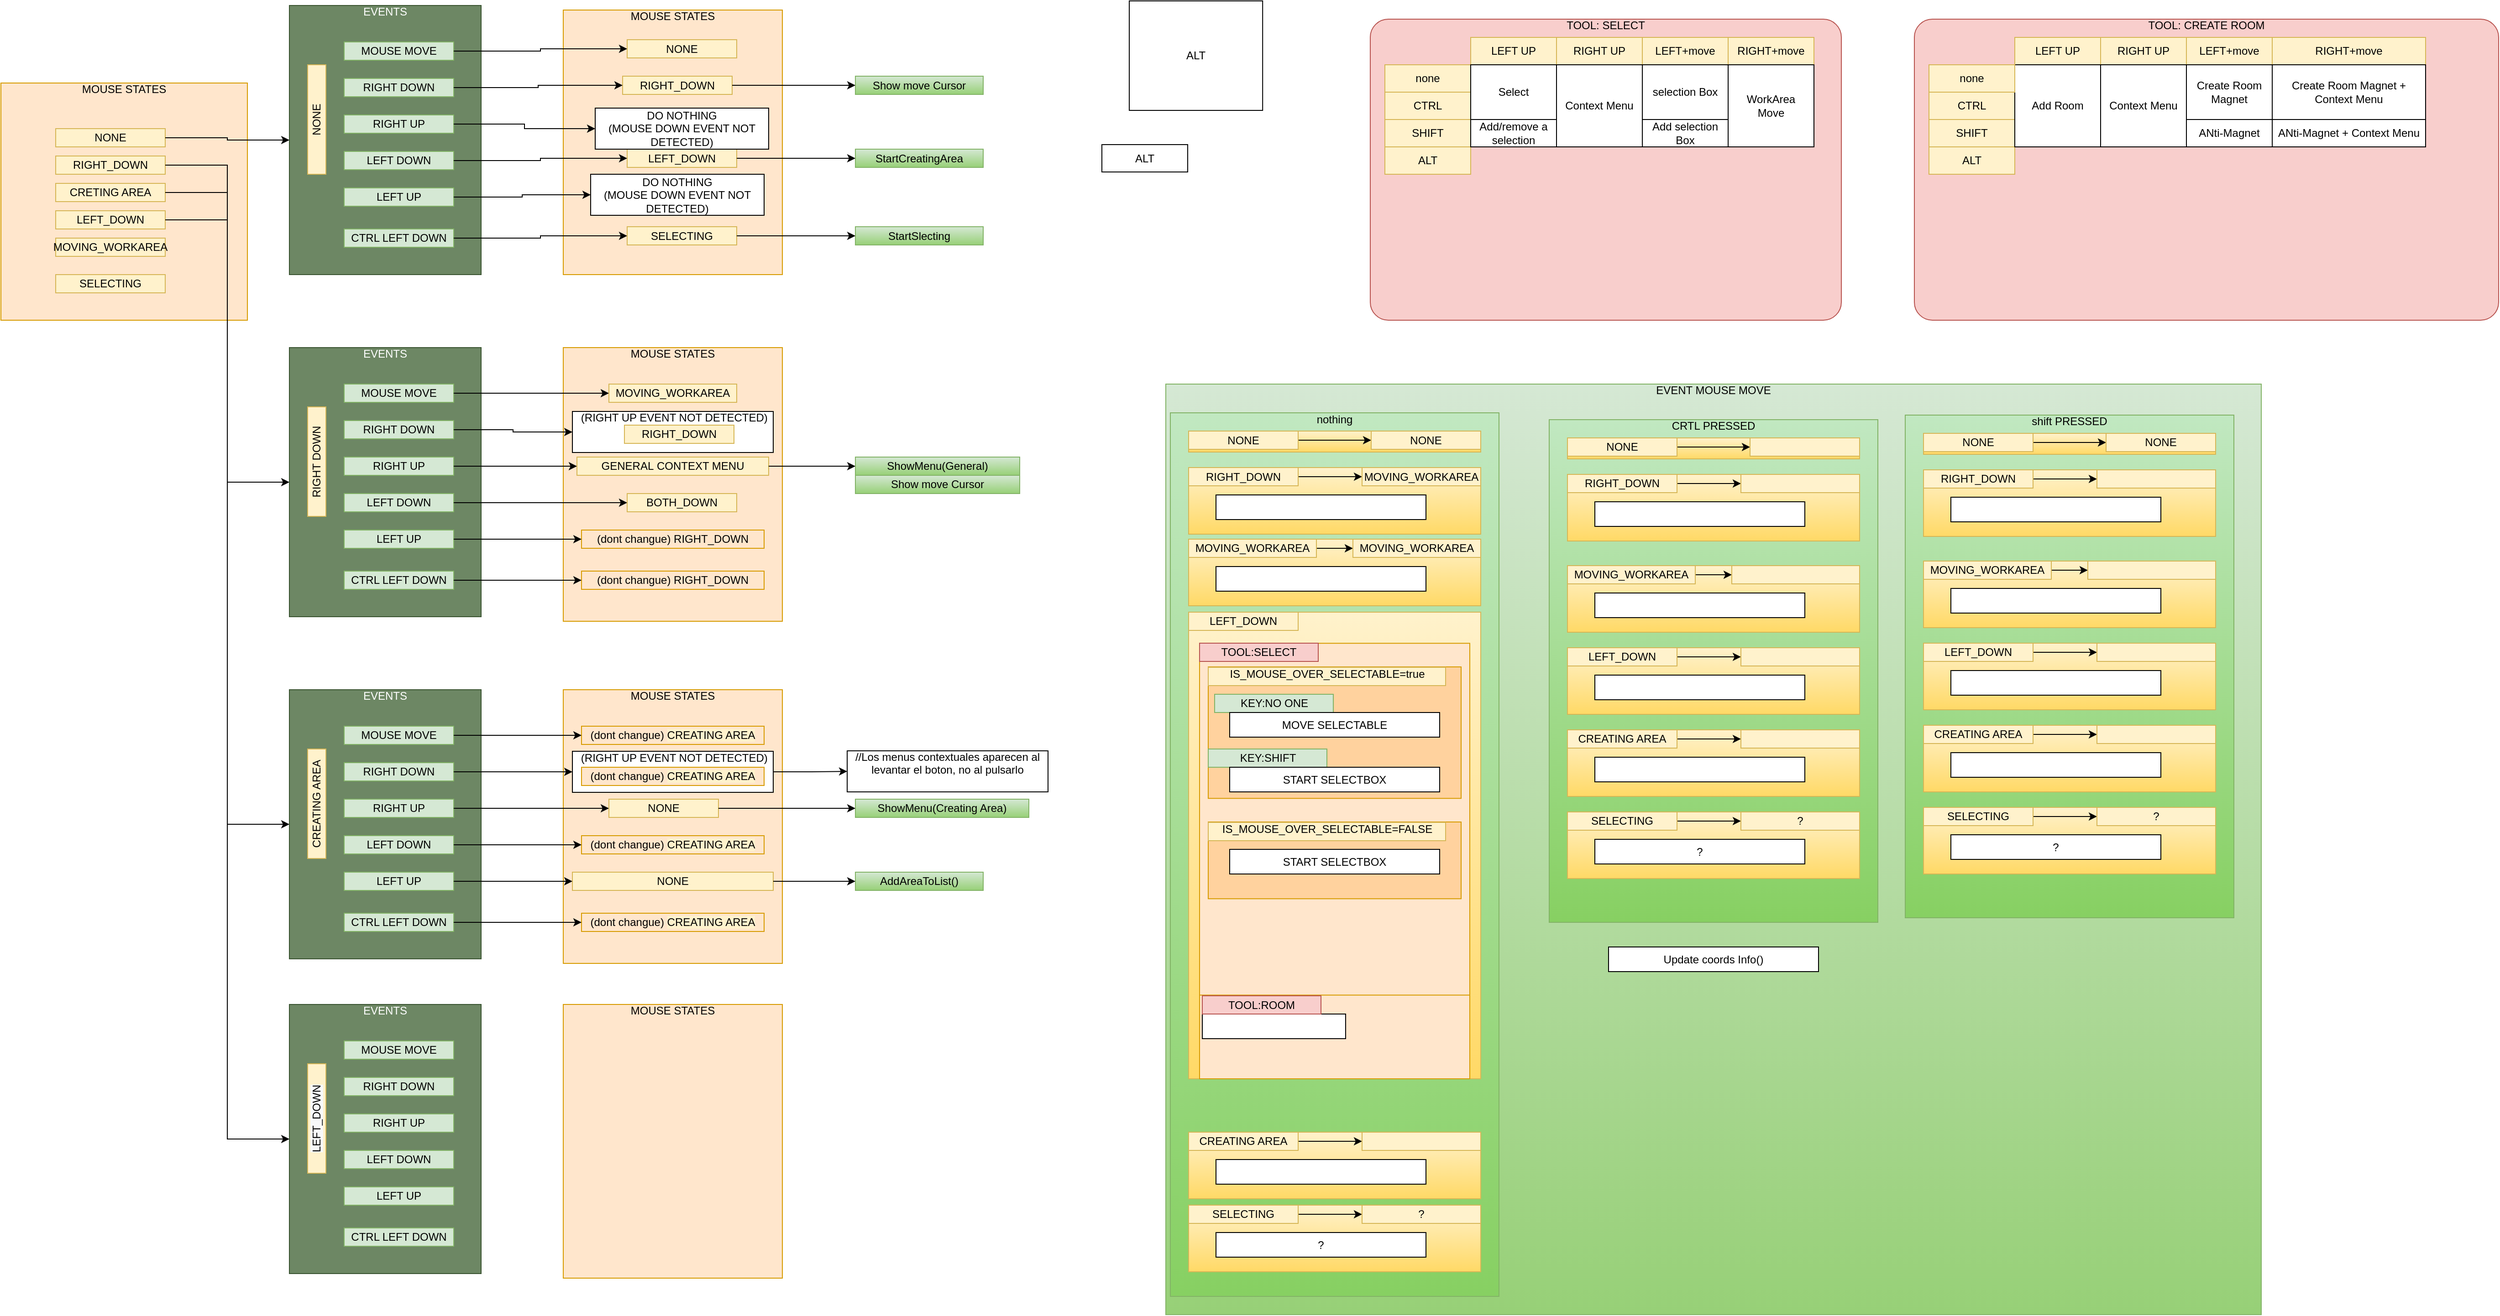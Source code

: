 <mxfile version="13.6.2" type="device"><diagram id="ccgtwj1dux9ubU9MAWPu" name="Página-1"><mxGraphModel dx="1303" dy="772" grid="1" gridSize="10" guides="1" tooltips="1" connect="1" arrows="1" fold="1" page="1" pageScale="1" pageWidth="827" pageHeight="1169" math="0" shadow="0"><root><mxCell id="0"/><mxCell id="1" parent="0"/><mxCell id="c-5bJByNle-ZocGq1CrQ-1" value="MOUSE STATES" style="rounded=0;whiteSpace=wrap;html=1;overflow=fill;container=1;collapsible=0;recursiveResize=0;fillColor=#ffe6cc;strokeColor=#d79b00;" parent="1" vertex="1"><mxGeometry x="144" y="140" width="270" height="260" as="geometry"/></mxCell><mxCell id="c-5bJByNle-ZocGq1CrQ-3" value="NONE" style="rounded=0;whiteSpace=wrap;html=1;fillColor=#fff2cc;strokeColor=#d6b656;" parent="c-5bJByNle-ZocGq1CrQ-1" vertex="1"><mxGeometry x="60" y="50" width="120" height="20" as="geometry"/></mxCell><mxCell id="c-5bJByNle-ZocGq1CrQ-4" value="CRETING AREA" style="rounded=0;whiteSpace=wrap;html=1;fillColor=#fff2cc;strokeColor=#d6b656;" parent="c-5bJByNle-ZocGq1CrQ-1" vertex="1"><mxGeometry x="60" y="110" width="120" height="20" as="geometry"/></mxCell><mxCell id="c-5bJByNle-ZocGq1CrQ-5" value="RIGHT_DOWN" style="rounded=0;whiteSpace=wrap;html=1;fillColor=#fff2cc;strokeColor=#d6b656;" parent="c-5bJByNle-ZocGq1CrQ-1" vertex="1"><mxGeometry x="60" y="80" width="120" height="20" as="geometry"/></mxCell><mxCell id="c-5bJByNle-ZocGq1CrQ-6" value="MOVING_WORKAREA" style="rounded=0;whiteSpace=wrap;html=1;fillColor=#fff2cc;strokeColor=#d6b656;" parent="c-5bJByNle-ZocGq1CrQ-1" vertex="1"><mxGeometry x="60" y="170" width="120" height="20" as="geometry"/></mxCell><mxCell id="c-5bJByNle-ZocGq1CrQ-7" value="SELECTING" style="rounded=0;whiteSpace=wrap;html=1;fillColor=#fff2cc;strokeColor=#d6b656;" parent="c-5bJByNle-ZocGq1CrQ-1" vertex="1"><mxGeometry x="60" y="210" width="120" height="20" as="geometry"/></mxCell><mxCell id="c-5bJByNle-ZocGq1CrQ-28" value="LEFT_DOWN" style="rounded=0;whiteSpace=wrap;html=1;fillColor=#fff2cc;strokeColor=#d6b656;" parent="c-5bJByNle-ZocGq1CrQ-1" vertex="1"><mxGeometry x="60" y="140" width="120" height="20" as="geometry"/></mxCell><mxCell id="c-5bJByNle-ZocGq1CrQ-9" value="EVENTS" style="rounded=0;whiteSpace=wrap;html=1;overflow=fill;container=1;collapsible=0;recursiveResize=0;fillColor=#6d8764;strokeColor=#3A5431;fontColor=#ffffff;" parent="1" vertex="1"><mxGeometry x="460" y="55" width="210" height="295" as="geometry"/></mxCell><mxCell id="c-5bJByNle-ZocGq1CrQ-10" value="MOUSE MOVE" style="rounded=0;whiteSpace=wrap;html=1;fillColor=#d5e8d4;strokeColor=#82b366;" parent="c-5bJByNle-ZocGq1CrQ-9" vertex="1"><mxGeometry x="60" y="40" width="120" height="20" as="geometry"/></mxCell><mxCell id="c-5bJByNle-ZocGq1CrQ-11" value="RIGHT DOWN" style="rounded=0;whiteSpace=wrap;html=1;fillColor=#d5e8d4;strokeColor=#82b366;" parent="c-5bJByNle-ZocGq1CrQ-9" vertex="1"><mxGeometry x="60" y="80" width="120" height="20" as="geometry"/></mxCell><mxCell id="c-5bJByNle-ZocGq1CrQ-12" value="RIGHT UP" style="rounded=0;whiteSpace=wrap;html=1;fillColor=#d5e8d4;strokeColor=#82b366;" parent="c-5bJByNle-ZocGq1CrQ-9" vertex="1"><mxGeometry x="60" y="120" width="120" height="20" as="geometry"/></mxCell><mxCell id="c-5bJByNle-ZocGq1CrQ-13" value="LEFT DOWN" style="rounded=0;whiteSpace=wrap;html=1;fillColor=#d5e8d4;strokeColor=#82b366;" parent="c-5bJByNle-ZocGq1CrQ-9" vertex="1"><mxGeometry x="60" y="160" width="120" height="20" as="geometry"/></mxCell><mxCell id="c-5bJByNle-ZocGq1CrQ-14" value="LEFT UP" style="rounded=0;whiteSpace=wrap;html=1;fillColor=#d5e8d4;strokeColor=#82b366;" parent="c-5bJByNle-ZocGq1CrQ-9" vertex="1"><mxGeometry x="60" y="200" width="120" height="20" as="geometry"/></mxCell><mxCell id="c-5bJByNle-ZocGq1CrQ-16" value="NONE" style="rounded=0;whiteSpace=wrap;html=1;fillColor=#fff2cc;strokeColor=#d6b656;rotation=-90;" parent="c-5bJByNle-ZocGq1CrQ-9" vertex="1"><mxGeometry x="-30" y="115" width="120" height="20" as="geometry"/></mxCell><mxCell id="c-5bJByNle-ZocGq1CrQ-34" value="CTRL LEFT DOWN" style="rounded=0;whiteSpace=wrap;html=1;fillColor=#d5e8d4;strokeColor=#82b366;" parent="c-5bJByNle-ZocGq1CrQ-9" vertex="1"><mxGeometry x="60" y="245" width="120" height="20" as="geometry"/></mxCell><mxCell id="c-5bJByNle-ZocGq1CrQ-15" value="" style="edgeStyle=orthogonalEdgeStyle;rounded=0;orthogonalLoop=1;jettySize=auto;html=1;" parent="1" source="c-5bJByNle-ZocGq1CrQ-3" target="c-5bJByNle-ZocGq1CrQ-9" edge="1"><mxGeometry relative="1" as="geometry"/></mxCell><mxCell id="c-5bJByNle-ZocGq1CrQ-17" value="MOUSE STATES" style="rounded=0;whiteSpace=wrap;html=1;overflow=fill;container=1;collapsible=0;recursiveResize=0;fillColor=#ffe6cc;strokeColor=#d79b00;" parent="1" vertex="1"><mxGeometry x="760" y="60" width="240" height="290" as="geometry"/></mxCell><mxCell id="c-5bJByNle-ZocGq1CrQ-18" value="NONE" style="rounded=0;whiteSpace=wrap;html=1;fillColor=#fff2cc;strokeColor=#d6b656;" parent="c-5bJByNle-ZocGq1CrQ-17" vertex="1"><mxGeometry x="70" y="32.5" width="120" height="20" as="geometry"/></mxCell><mxCell id="c-5bJByNle-ZocGq1CrQ-20" value="RIGHT_DOWN" style="rounded=0;whiteSpace=wrap;html=1;fillColor=#fff2cc;strokeColor=#d6b656;" parent="c-5bJByNle-ZocGq1CrQ-17" vertex="1"><mxGeometry x="65" y="72.5" width="120" height="20" as="geometry"/></mxCell><mxCell id="c-5bJByNle-ZocGq1CrQ-22" value="SELECTING" style="rounded=0;whiteSpace=wrap;html=1;fillColor=#fff2cc;strokeColor=#d6b656;" parent="c-5bJByNle-ZocGq1CrQ-17" vertex="1"><mxGeometry x="70" y="237.5" width="120" height="20" as="geometry"/></mxCell><mxCell id="c-5bJByNle-ZocGq1CrQ-30" value="LEFT_DOWN" style="rounded=0;whiteSpace=wrap;html=1;fillColor=#fff2cc;strokeColor=#d6b656;" parent="c-5bJByNle-ZocGq1CrQ-17" vertex="1"><mxGeometry x="70" y="152.5" width="120" height="20" as="geometry"/></mxCell><mxCell id="c-5bJByNle-ZocGq1CrQ-26" value="DO NOTHING &lt;br&gt;(MOUSE DOWN EVENT NOT DETECTED)" style="rounded=0;whiteSpace=wrap;html=1;" parent="c-5bJByNle-ZocGq1CrQ-17" vertex="1"><mxGeometry x="35" y="107.5" width="190" height="45" as="geometry"/></mxCell><mxCell id="c-5bJByNle-ZocGq1CrQ-36" value="DO NOTHING &lt;br&gt;(MOUSE DOWN EVENT NOT DETECTED)" style="rounded=0;whiteSpace=wrap;html=1;" parent="c-5bJByNle-ZocGq1CrQ-17" vertex="1"><mxGeometry x="30" y="180" width="190" height="45" as="geometry"/></mxCell><mxCell id="c-5bJByNle-ZocGq1CrQ-27" style="edgeStyle=orthogonalEdgeStyle;rounded=0;orthogonalLoop=1;jettySize=auto;html=1;" parent="1" source="c-5bJByNle-ZocGq1CrQ-12" target="c-5bJByNle-ZocGq1CrQ-26" edge="1"><mxGeometry relative="1" as="geometry"/></mxCell><mxCell id="c-5bJByNle-ZocGq1CrQ-32" style="edgeStyle=orthogonalEdgeStyle;rounded=0;orthogonalLoop=1;jettySize=auto;html=1;" parent="1" source="c-5bJByNle-ZocGq1CrQ-13" target="c-5bJByNle-ZocGq1CrQ-30" edge="1"><mxGeometry relative="1" as="geometry"/></mxCell><mxCell id="c-5bJByNle-ZocGq1CrQ-33" style="edgeStyle=orthogonalEdgeStyle;rounded=0;orthogonalLoop=1;jettySize=auto;html=1;" parent="1" source="c-5bJByNle-ZocGq1CrQ-14" target="c-5bJByNle-ZocGq1CrQ-36" edge="1"><mxGeometry relative="1" as="geometry"/></mxCell><mxCell id="c-5bJByNle-ZocGq1CrQ-35" style="edgeStyle=orthogonalEdgeStyle;rounded=0;orthogonalLoop=1;jettySize=auto;html=1;" parent="1" source="c-5bJByNle-ZocGq1CrQ-34" target="c-5bJByNle-ZocGq1CrQ-22" edge="1"><mxGeometry relative="1" as="geometry"/></mxCell><mxCell id="c-5bJByNle-ZocGq1CrQ-37" style="edgeStyle=orthogonalEdgeStyle;rounded=0;orthogonalLoop=1;jettySize=auto;html=1;" parent="1" source="c-5bJByNle-ZocGq1CrQ-10" target="c-5bJByNle-ZocGq1CrQ-18" edge="1"><mxGeometry relative="1" as="geometry"/></mxCell><mxCell id="c-5bJByNle-ZocGq1CrQ-38" style="edgeStyle=orthogonalEdgeStyle;rounded=0;orthogonalLoop=1;jettySize=auto;html=1;" parent="1" source="c-5bJByNle-ZocGq1CrQ-11" target="c-5bJByNle-ZocGq1CrQ-20" edge="1"><mxGeometry relative="1" as="geometry"/></mxCell><mxCell id="sWeoooC8zhV82xreuPh9-1" value="EVENTS" style="rounded=0;whiteSpace=wrap;html=1;overflow=fill;container=1;collapsible=0;recursiveResize=0;fillColor=#6d8764;strokeColor=#3A5431;fontColor=#ffffff;" parent="1" vertex="1"><mxGeometry x="460" y="430" width="210" height="295" as="geometry"/></mxCell><mxCell id="sWeoooC8zhV82xreuPh9-2" value="MOUSE MOVE" style="rounded=0;whiteSpace=wrap;html=1;fillColor=#d5e8d4;strokeColor=#82b366;" parent="sWeoooC8zhV82xreuPh9-1" vertex="1"><mxGeometry x="60" y="40" width="120" height="20" as="geometry"/></mxCell><mxCell id="sWeoooC8zhV82xreuPh9-3" value="RIGHT DOWN" style="rounded=0;whiteSpace=wrap;html=1;fillColor=#d5e8d4;strokeColor=#82b366;" parent="sWeoooC8zhV82xreuPh9-1" vertex="1"><mxGeometry x="60" y="80" width="120" height="20" as="geometry"/></mxCell><mxCell id="sWeoooC8zhV82xreuPh9-4" value="RIGHT UP" style="rounded=0;whiteSpace=wrap;html=1;fillColor=#d5e8d4;strokeColor=#82b366;" parent="sWeoooC8zhV82xreuPh9-1" vertex="1"><mxGeometry x="60" y="120" width="120" height="20" as="geometry"/></mxCell><mxCell id="sWeoooC8zhV82xreuPh9-5" value="LEFT DOWN" style="rounded=0;whiteSpace=wrap;html=1;fillColor=#d5e8d4;strokeColor=#82b366;" parent="sWeoooC8zhV82xreuPh9-1" vertex="1"><mxGeometry x="60" y="160" width="120" height="20" as="geometry"/></mxCell><mxCell id="sWeoooC8zhV82xreuPh9-6" value="LEFT UP" style="rounded=0;whiteSpace=wrap;html=1;fillColor=#d5e8d4;strokeColor=#82b366;" parent="sWeoooC8zhV82xreuPh9-1" vertex="1"><mxGeometry x="60" y="200" width="120" height="20" as="geometry"/></mxCell><mxCell id="sWeoooC8zhV82xreuPh9-7" value="RIGHT DOWN" style="rounded=0;whiteSpace=wrap;html=1;fillColor=#fff2cc;strokeColor=#d6b656;rotation=-90;" parent="sWeoooC8zhV82xreuPh9-1" vertex="1"><mxGeometry x="-30" y="115" width="120" height="20" as="geometry"/></mxCell><mxCell id="sWeoooC8zhV82xreuPh9-8" value="CTRL LEFT DOWN" style="rounded=0;whiteSpace=wrap;html=1;fillColor=#d5e8d4;strokeColor=#82b366;" parent="sWeoooC8zhV82xreuPh9-1" vertex="1"><mxGeometry x="60" y="245" width="120" height="20" as="geometry"/></mxCell><mxCell id="sWeoooC8zhV82xreuPh9-9" style="edgeStyle=orthogonalEdgeStyle;rounded=0;orthogonalLoop=1;jettySize=auto;html=1;entryX=0;entryY=0.5;entryDx=0;entryDy=0;" parent="1" source="c-5bJByNle-ZocGq1CrQ-5" target="sWeoooC8zhV82xreuPh9-1" edge="1"><mxGeometry relative="1" as="geometry"/></mxCell><mxCell id="sWeoooC8zhV82xreuPh9-10" value="MOUSE STATES" style="rounded=0;whiteSpace=wrap;html=1;overflow=fill;container=1;collapsible=0;recursiveResize=0;fillColor=#ffe6cc;strokeColor=#d79b00;" parent="1" vertex="1"><mxGeometry x="760" y="430" width="240" height="300" as="geometry"/></mxCell><mxCell id="sWeoooC8zhV82xreuPh9-11" value="MOVING_WORKAREA" style="rounded=0;whiteSpace=wrap;html=1;fillColor=#fff2cc;strokeColor=#d6b656;" parent="sWeoooC8zhV82xreuPh9-10" vertex="1"><mxGeometry x="50" y="40" width="140" height="20" as="geometry"/></mxCell><mxCell id="sWeoooC8zhV82xreuPh9-14" value="BOTH_DOWN" style="rounded=0;whiteSpace=wrap;html=1;fillColor=#fff2cc;strokeColor=#d6b656;" parent="sWeoooC8zhV82xreuPh9-10" vertex="1"><mxGeometry x="70" y="160" width="120" height="20" as="geometry"/></mxCell><mxCell id="sWeoooC8zhV82xreuPh9-15" value="&amp;nbsp;(RIGHT UP EVENT NOT DETECTED)" style="rounded=0;whiteSpace=wrap;html=1;overflow=fill;container=1;collapsible=0;recursiveResize=0;" parent="sWeoooC8zhV82xreuPh9-10" vertex="1"><mxGeometry x="10" y="70" width="220" height="45" as="geometry"/></mxCell><mxCell id="sWeoooC8zhV82xreuPh9-18" value="RIGHT_DOWN" style="rounded=0;whiteSpace=wrap;html=1;fillColor=#fff2cc;strokeColor=#d6b656;" parent="sWeoooC8zhV82xreuPh9-15" vertex="1"><mxGeometry x="57" y="15" width="120" height="20" as="geometry"/></mxCell><mxCell id="sWeoooC8zhV82xreuPh9-22" value="GENERAL&amp;nbsp;CONTEXT MENU" style="rounded=0;whiteSpace=wrap;html=1;fillColor=#fff2cc;strokeColor=#d6b656;" parent="sWeoooC8zhV82xreuPh9-10" vertex="1"><mxGeometry x="15" y="120" width="210" height="20" as="geometry"/></mxCell><mxCell id="sWeoooC8zhV82xreuPh9-25" value="(dont changue) RIGHT_DOWN" style="rounded=0;whiteSpace=wrap;html=1;fillColor=#ffe6cc;strokeColor=#d79b00;" parent="sWeoooC8zhV82xreuPh9-10" vertex="1"><mxGeometry x="20" y="200" width="200" height="20" as="geometry"/></mxCell><mxCell id="sWeoooC8zhV82xreuPh9-27" value="(dont changue) RIGHT_DOWN" style="rounded=0;whiteSpace=wrap;html=1;fillColor=#ffe6cc;strokeColor=#d79b00;" parent="sWeoooC8zhV82xreuPh9-10" vertex="1"><mxGeometry x="20" y="245" width="200" height="20" as="geometry"/></mxCell><mxCell id="sWeoooC8zhV82xreuPh9-17" style="edgeStyle=orthogonalEdgeStyle;rounded=0;orthogonalLoop=1;jettySize=auto;html=1;" parent="1" source="sWeoooC8zhV82xreuPh9-2" target="sWeoooC8zhV82xreuPh9-11" edge="1"><mxGeometry relative="1" as="geometry"/></mxCell><mxCell id="sWeoooC8zhV82xreuPh9-19" style="edgeStyle=orthogonalEdgeStyle;rounded=0;orthogonalLoop=1;jettySize=auto;html=1;" parent="1" source="sWeoooC8zhV82xreuPh9-3" target="sWeoooC8zhV82xreuPh9-15" edge="1"><mxGeometry relative="1" as="geometry"/></mxCell><mxCell id="sWeoooC8zhV82xreuPh9-23" style="edgeStyle=orthogonalEdgeStyle;rounded=0;orthogonalLoop=1;jettySize=auto;html=1;" parent="1" source="sWeoooC8zhV82xreuPh9-4" target="sWeoooC8zhV82xreuPh9-22" edge="1"><mxGeometry relative="1" as="geometry"/></mxCell><mxCell id="sWeoooC8zhV82xreuPh9-24" style="edgeStyle=orthogonalEdgeStyle;rounded=0;orthogonalLoop=1;jettySize=auto;html=1;" parent="1" source="sWeoooC8zhV82xreuPh9-5" target="sWeoooC8zhV82xreuPh9-14" edge="1"><mxGeometry relative="1" as="geometry"/></mxCell><mxCell id="sWeoooC8zhV82xreuPh9-26" style="edgeStyle=orthogonalEdgeStyle;rounded=0;orthogonalLoop=1;jettySize=auto;html=1;" parent="1" source="sWeoooC8zhV82xreuPh9-6" target="sWeoooC8zhV82xreuPh9-25" edge="1"><mxGeometry relative="1" as="geometry"/></mxCell><mxCell id="sWeoooC8zhV82xreuPh9-28" style="edgeStyle=orthogonalEdgeStyle;rounded=0;orthogonalLoop=1;jettySize=auto;html=1;" parent="1" source="sWeoooC8zhV82xreuPh9-8" target="sWeoooC8zhV82xreuPh9-27" edge="1"><mxGeometry relative="1" as="geometry"/></mxCell><mxCell id="sWeoooC8zhV82xreuPh9-29" value="EVENTS" style="rounded=0;whiteSpace=wrap;html=1;overflow=fill;container=1;collapsible=0;recursiveResize=0;fillColor=#6d8764;strokeColor=#3A5431;fontColor=#ffffff;" parent="1" vertex="1"><mxGeometry x="460" y="805" width="210" height="295" as="geometry"/></mxCell><mxCell id="sWeoooC8zhV82xreuPh9-30" value="MOUSE MOVE" style="rounded=0;whiteSpace=wrap;html=1;fillColor=#d5e8d4;strokeColor=#82b366;" parent="sWeoooC8zhV82xreuPh9-29" vertex="1"><mxGeometry x="60" y="40" width="120" height="20" as="geometry"/></mxCell><mxCell id="sWeoooC8zhV82xreuPh9-31" value="RIGHT DOWN" style="rounded=0;whiteSpace=wrap;html=1;fillColor=#d5e8d4;strokeColor=#82b366;" parent="sWeoooC8zhV82xreuPh9-29" vertex="1"><mxGeometry x="60" y="80" width="120" height="20" as="geometry"/></mxCell><mxCell id="sWeoooC8zhV82xreuPh9-32" value="RIGHT UP" style="rounded=0;whiteSpace=wrap;html=1;fillColor=#d5e8d4;strokeColor=#82b366;" parent="sWeoooC8zhV82xreuPh9-29" vertex="1"><mxGeometry x="60" y="120" width="120" height="20" as="geometry"/></mxCell><mxCell id="sWeoooC8zhV82xreuPh9-33" value="LEFT DOWN" style="rounded=0;whiteSpace=wrap;html=1;fillColor=#d5e8d4;strokeColor=#82b366;" parent="sWeoooC8zhV82xreuPh9-29" vertex="1"><mxGeometry x="60" y="160" width="120" height="20" as="geometry"/></mxCell><mxCell id="sWeoooC8zhV82xreuPh9-34" value="LEFT UP" style="rounded=0;whiteSpace=wrap;html=1;fillColor=#d5e8d4;strokeColor=#82b366;" parent="sWeoooC8zhV82xreuPh9-29" vertex="1"><mxGeometry x="60" y="200" width="120" height="20" as="geometry"/></mxCell><mxCell id="sWeoooC8zhV82xreuPh9-35" value="CREATING AREA" style="rounded=0;whiteSpace=wrap;html=1;fillColor=#fff2cc;strokeColor=#d6b656;rotation=-90;" parent="sWeoooC8zhV82xreuPh9-29" vertex="1"><mxGeometry x="-30" y="115" width="120" height="20" as="geometry"/></mxCell><mxCell id="sWeoooC8zhV82xreuPh9-36" value="CTRL LEFT DOWN" style="rounded=0;whiteSpace=wrap;html=1;fillColor=#d5e8d4;strokeColor=#82b366;" parent="sWeoooC8zhV82xreuPh9-29" vertex="1"><mxGeometry x="60" y="245" width="120" height="20" as="geometry"/></mxCell><mxCell id="sWeoooC8zhV82xreuPh9-37" value="MOUSE STATES" style="rounded=0;whiteSpace=wrap;html=1;overflow=fill;container=1;collapsible=0;recursiveResize=0;fillColor=#ffe6cc;strokeColor=#d79b00;" parent="1" vertex="1"><mxGeometry x="760" y="805" width="240" height="300" as="geometry"/></mxCell><mxCell id="sWeoooC8zhV82xreuPh9-43" value="(dont changue)&amp;nbsp;&lt;span style=&quot;background-color: rgb(255 , 242 , 204)&quot;&gt;CREATING AREA&lt;/span&gt;" style="rounded=0;whiteSpace=wrap;html=1;fillColor=#ffe6cc;strokeColor=#d79b00;" parent="sWeoooC8zhV82xreuPh9-37" vertex="1"><mxGeometry x="20" y="40" width="200" height="20" as="geometry"/></mxCell><mxCell id="sWeoooC8zhV82xreuPh9-47" value="&amp;nbsp;(RIGHT UP EVENT NOT DETECTED)" style="rounded=0;whiteSpace=wrap;html=1;overflow=fill;container=1;collapsible=0;recursiveResize=0;" parent="sWeoooC8zhV82xreuPh9-37" vertex="1"><mxGeometry x="10" y="67.5" width="220" height="45" as="geometry"/></mxCell><mxCell id="sWeoooC8zhV82xreuPh9-50" value="(dont changue)&amp;nbsp;&lt;span style=&quot;background-color: rgb(255 , 242 , 204)&quot;&gt;CREATING AREA&lt;/span&gt;" style="rounded=0;whiteSpace=wrap;html=1;fillColor=#ffe6cc;strokeColor=#d79b00;" parent="sWeoooC8zhV82xreuPh9-47" vertex="1"><mxGeometry x="10" y="17.5" width="200" height="20" as="geometry"/></mxCell><mxCell id="sWeoooC8zhV82xreuPh9-57" value="NONE" style="rounded=0;whiteSpace=wrap;html=1;fillColor=#fff2cc;strokeColor=#d6b656;" parent="sWeoooC8zhV82xreuPh9-37" vertex="1"><mxGeometry x="50" y="120" width="120" height="20" as="geometry"/></mxCell><mxCell id="sWeoooC8zhV82xreuPh9-69" value="(dont changue)&amp;nbsp;&lt;span style=&quot;background-color: rgb(255 , 242 , 204)&quot;&gt;CREATING AREA&lt;/span&gt;" style="rounded=0;whiteSpace=wrap;html=1;fillColor=#ffe6cc;strokeColor=#d79b00;" parent="sWeoooC8zhV82xreuPh9-37" vertex="1"><mxGeometry x="20" y="160" width="200" height="20" as="geometry"/></mxCell><mxCell id="sWeoooC8zhV82xreuPh9-70" value="NONE" style="rounded=0;whiteSpace=wrap;html=1;fillColor=#fff2cc;strokeColor=#d6b656;" parent="sWeoooC8zhV82xreuPh9-37" vertex="1"><mxGeometry x="10" y="200" width="220" height="20" as="geometry"/></mxCell><mxCell id="sWeoooC8zhV82xreuPh9-74" value="(dont changue)&amp;nbsp;&lt;span style=&quot;background-color: rgb(255 , 242 , 204)&quot;&gt;CREATING AREA&lt;/span&gt;" style="rounded=0;whiteSpace=wrap;html=1;fillColor=#ffe6cc;strokeColor=#d79b00;" parent="sWeoooC8zhV82xreuPh9-37" vertex="1"><mxGeometry x="20" y="245" width="200" height="20" as="geometry"/></mxCell><mxCell id="sWeoooC8zhV82xreuPh9-45" style="edgeStyle=orthogonalEdgeStyle;rounded=0;orthogonalLoop=1;jettySize=auto;html=1;entryX=0;entryY=0.5;entryDx=0;entryDy=0;" parent="1" source="c-5bJByNle-ZocGq1CrQ-4" target="sWeoooC8zhV82xreuPh9-29" edge="1"><mxGeometry relative="1" as="geometry"/></mxCell><mxCell id="sWeoooC8zhV82xreuPh9-46" style="edgeStyle=orthogonalEdgeStyle;rounded=0;orthogonalLoop=1;jettySize=auto;html=1;" parent="1" source="sWeoooC8zhV82xreuPh9-30" target="sWeoooC8zhV82xreuPh9-43" edge="1"><mxGeometry relative="1" as="geometry"/></mxCell><mxCell id="sWeoooC8zhV82xreuPh9-49" style="edgeStyle=orthogonalEdgeStyle;rounded=0;orthogonalLoop=1;jettySize=auto;html=1;" parent="1" source="sWeoooC8zhV82xreuPh9-31" target="sWeoooC8zhV82xreuPh9-47" edge="1"><mxGeometry relative="1" as="geometry"/></mxCell><mxCell id="sWeoooC8zhV82xreuPh9-56" style="edgeStyle=orthogonalEdgeStyle;rounded=0;orthogonalLoop=1;jettySize=auto;html=1;" parent="1" source="sWeoooC8zhV82xreuPh9-33" target="sWeoooC8zhV82xreuPh9-69" edge="1"><mxGeometry relative="1" as="geometry"><mxPoint x="770" y="975" as="targetPoint"/></mxGeometry></mxCell><mxCell id="sWeoooC8zhV82xreuPh9-58" style="edgeStyle=orthogonalEdgeStyle;rounded=0;orthogonalLoop=1;jettySize=auto;html=1;" parent="1" source="sWeoooC8zhV82xreuPh9-32" target="sWeoooC8zhV82xreuPh9-57" edge="1"><mxGeometry relative="1" as="geometry"/></mxCell><mxCell id="sWeoooC8zhV82xreuPh9-61" value="ShowMenu(General)" style="rounded=0;whiteSpace=wrap;html=1;fillColor=#d5e8d4;strokeColor=#82b366;gradientColor=#97d077;" parent="1" vertex="1"><mxGeometry x="1080" y="550" width="180" height="20" as="geometry"/></mxCell><mxCell id="sWeoooC8zhV82xreuPh9-62" style="edgeStyle=orthogonalEdgeStyle;rounded=0;orthogonalLoop=1;jettySize=auto;html=1;" parent="1" source="sWeoooC8zhV82xreuPh9-22" target="sWeoooC8zhV82xreuPh9-61" edge="1"><mxGeometry relative="1" as="geometry"/></mxCell><mxCell id="sWeoooC8zhV82xreuPh9-63" value="StartCreatingArea" style="rounded=0;whiteSpace=wrap;html=1;fillColor=#d5e8d4;strokeColor=#82b366;gradientColor=#97d077;" parent="1" vertex="1"><mxGeometry x="1080" y="212.5" width="140" height="20" as="geometry"/></mxCell><mxCell id="sWeoooC8zhV82xreuPh9-72" style="edgeStyle=orthogonalEdgeStyle;rounded=0;orthogonalLoop=1;jettySize=auto;html=1;" parent="1" source="sWeoooC8zhV82xreuPh9-34" target="sWeoooC8zhV82xreuPh9-70" edge="1"><mxGeometry relative="1" as="geometry"/></mxCell><mxCell id="sWeoooC8zhV82xreuPh9-75" style="edgeStyle=orthogonalEdgeStyle;rounded=0;orthogonalLoop=1;jettySize=auto;html=1;" parent="1" source="sWeoooC8zhV82xreuPh9-36" target="sWeoooC8zhV82xreuPh9-74" edge="1"><mxGeometry relative="1" as="geometry"/></mxCell><mxCell id="sWeoooC8zhV82xreuPh9-76" value="EVENTS" style="rounded=0;whiteSpace=wrap;html=1;overflow=fill;container=1;collapsible=0;recursiveResize=0;fillColor=#6d8764;strokeColor=#3A5431;fontColor=#ffffff;" parent="1" vertex="1"><mxGeometry x="460" y="1150" width="210" height="295" as="geometry"/></mxCell><mxCell id="sWeoooC8zhV82xreuPh9-77" value="MOUSE MOVE" style="rounded=0;whiteSpace=wrap;html=1;fillColor=#d5e8d4;strokeColor=#82b366;" parent="sWeoooC8zhV82xreuPh9-76" vertex="1"><mxGeometry x="60" y="40" width="120" height="20" as="geometry"/></mxCell><mxCell id="sWeoooC8zhV82xreuPh9-78" value="RIGHT DOWN" style="rounded=0;whiteSpace=wrap;html=1;fillColor=#d5e8d4;strokeColor=#82b366;" parent="sWeoooC8zhV82xreuPh9-76" vertex="1"><mxGeometry x="60" y="80" width="120" height="20" as="geometry"/></mxCell><mxCell id="sWeoooC8zhV82xreuPh9-79" value="RIGHT UP" style="rounded=0;whiteSpace=wrap;html=1;fillColor=#d5e8d4;strokeColor=#82b366;" parent="sWeoooC8zhV82xreuPh9-76" vertex="1"><mxGeometry x="60" y="120" width="120" height="20" as="geometry"/></mxCell><mxCell id="sWeoooC8zhV82xreuPh9-80" value="LEFT DOWN" style="rounded=0;whiteSpace=wrap;html=1;fillColor=#d5e8d4;strokeColor=#82b366;" parent="sWeoooC8zhV82xreuPh9-76" vertex="1"><mxGeometry x="60" y="160" width="120" height="20" as="geometry"/></mxCell><mxCell id="sWeoooC8zhV82xreuPh9-81" value="LEFT UP" style="rounded=0;whiteSpace=wrap;html=1;fillColor=#d5e8d4;strokeColor=#82b366;" parent="sWeoooC8zhV82xreuPh9-76" vertex="1"><mxGeometry x="60" y="200" width="120" height="20" as="geometry"/></mxCell><mxCell id="sWeoooC8zhV82xreuPh9-82" value="&lt;span style=&quot;background-color: rgb(248 , 249 , 250)&quot;&gt;LEFT_DOWN&lt;/span&gt;" style="rounded=0;whiteSpace=wrap;html=1;fillColor=#fff2cc;strokeColor=#d6b656;rotation=-90;" parent="sWeoooC8zhV82xreuPh9-76" vertex="1"><mxGeometry x="-30" y="115" width="120" height="20" as="geometry"/></mxCell><mxCell id="sWeoooC8zhV82xreuPh9-83" value="CTRL LEFT DOWN" style="rounded=0;whiteSpace=wrap;html=1;fillColor=#d5e8d4;strokeColor=#82b366;" parent="sWeoooC8zhV82xreuPh9-76" vertex="1"><mxGeometry x="60" y="245" width="120" height="20" as="geometry"/></mxCell><mxCell id="sWeoooC8zhV82xreuPh9-84" value="MOUSE STATES" style="rounded=0;whiteSpace=wrap;html=1;overflow=fill;container=1;collapsible=0;recursiveResize=0;fillColor=#ffe6cc;strokeColor=#d79b00;" parent="1" vertex="1"><mxGeometry x="760" y="1150" width="240" height="300" as="geometry"/></mxCell><mxCell id="sWeoooC8zhV82xreuPh9-102" style="edgeStyle=orthogonalEdgeStyle;rounded=0;orthogonalLoop=1;jettySize=auto;html=1;entryX=0;entryY=0.5;entryDx=0;entryDy=0;" parent="1" source="c-5bJByNle-ZocGq1CrQ-28" target="sWeoooC8zhV82xreuPh9-76" edge="1"><mxGeometry relative="1" as="geometry"/></mxCell><mxCell id="sWeoooC8zhV82xreuPh9-103" style="edgeStyle=orthogonalEdgeStyle;rounded=0;orthogonalLoop=1;jettySize=auto;html=1;" parent="1" source="c-5bJByNle-ZocGq1CrQ-30" target="sWeoooC8zhV82xreuPh9-63" edge="1"><mxGeometry relative="1" as="geometry"/></mxCell><mxCell id="sWeoooC8zhV82xreuPh9-104" value="Show move Cursor" style="rounded=0;whiteSpace=wrap;html=1;fillColor=#d5e8d4;strokeColor=#82b366;gradientColor=#97d077;" parent="1" vertex="1"><mxGeometry x="1080" y="132.5" width="140" height="20" as="geometry"/></mxCell><mxCell id="sWeoooC8zhV82xreuPh9-106" style="edgeStyle=orthogonalEdgeStyle;rounded=0;orthogonalLoop=1;jettySize=auto;html=1;entryX=0;entryY=0.5;entryDx=0;entryDy=0;" parent="1" source="c-5bJByNle-ZocGq1CrQ-20" target="sWeoooC8zhV82xreuPh9-104" edge="1"><mxGeometry relative="1" as="geometry"/></mxCell><mxCell id="sWeoooC8zhV82xreuPh9-107" value="StartSlecting" style="rounded=0;whiteSpace=wrap;html=1;fillColor=#d5e8d4;strokeColor=#82b366;gradientColor=#97d077;" parent="1" vertex="1"><mxGeometry x="1080" y="297.5" width="140" height="20" as="geometry"/></mxCell><mxCell id="sWeoooC8zhV82xreuPh9-108" style="edgeStyle=orthogonalEdgeStyle;rounded=0;orthogonalLoop=1;jettySize=auto;html=1;" parent="1" source="c-5bJByNle-ZocGq1CrQ-22" target="sWeoooC8zhV82xreuPh9-107" edge="1"><mxGeometry relative="1" as="geometry"/></mxCell><mxCell id="sWeoooC8zhV82xreuPh9-109" value="ShowMenu(Creating Area)" style="rounded=0;whiteSpace=wrap;html=1;fillColor=#d5e8d4;strokeColor=#82b366;gradientColor=#97d077;" parent="1" vertex="1"><mxGeometry x="1080" y="925" width="190" height="20" as="geometry"/></mxCell><mxCell id="sWeoooC8zhV82xreuPh9-110" value="AddAreaToList()" style="rounded=0;whiteSpace=wrap;html=1;fillColor=#d5e8d4;strokeColor=#82b366;gradientColor=#97d077;" parent="1" vertex="1"><mxGeometry x="1080" y="1005" width="140" height="20" as="geometry"/></mxCell><mxCell id="sWeoooC8zhV82xreuPh9-111" style="edgeStyle=orthogonalEdgeStyle;rounded=0;orthogonalLoop=1;jettySize=auto;html=1;" parent="1" source="sWeoooC8zhV82xreuPh9-57" target="sWeoooC8zhV82xreuPh9-109" edge="1"><mxGeometry relative="1" as="geometry"/></mxCell><mxCell id="sWeoooC8zhV82xreuPh9-112" style="edgeStyle=orthogonalEdgeStyle;rounded=0;orthogonalLoop=1;jettySize=auto;html=1;" parent="1" source="sWeoooC8zhV82xreuPh9-70" target="sWeoooC8zhV82xreuPh9-110" edge="1"><mxGeometry relative="1" as="geometry"/></mxCell><mxCell id="sWeoooC8zhV82xreuPh9-114" value="//Los menus contextuales aparecen al levantar el boton, no al pulsarlo" style="rounded=0;whiteSpace=wrap;html=1;overflow=fill;container=1;collapsible=0;recursiveResize=0;" parent="1" vertex="1"><mxGeometry x="1071" y="872" width="220" height="45" as="geometry"/></mxCell><mxCell id="sWeoooC8zhV82xreuPh9-116" style="edgeStyle=orthogonalEdgeStyle;rounded=0;orthogonalLoop=1;jettySize=auto;html=1;" parent="1" source="sWeoooC8zhV82xreuPh9-47" target="sWeoooC8zhV82xreuPh9-114" edge="1"><mxGeometry relative="1" as="geometry"/></mxCell><mxCell id="sjrUp3kYn0ggmgOfZVMX-2" value="Show move Cursor" style="rounded=0;whiteSpace=wrap;html=1;fillColor=#d5e8d4;strokeColor=#82b366;gradientColor=#97d077;" parent="1" vertex="1"><mxGeometry x="1080" y="570" width="180" height="20" as="geometry"/></mxCell><mxCell id="NcwfA3Tp_BXfO3SlFl6g-1" value="EVENT MOUSE MOVE" style="rounded=0;whiteSpace=wrap;html=1;overflow=fill;container=1;collapsible=0;recursiveResize=0;fillColor=#d5e8d4;strokeColor=#82b366;gradientColor=#97d077;" parent="1" vertex="1"><mxGeometry x="1420" y="470" width="1200" height="1020" as="geometry"/></mxCell><mxCell id="NcwfA3Tp_BXfO3SlFl6g-105" value="CRTL PRESSED" style="rounded=0;whiteSpace=wrap;html=1;overflow=fill;container=1;collapsible=0;recursiveResize=0;strokeColor=#82b366;fillColor=#C1E8C1;gradientColor=#87D062;" parent="NcwfA3Tp_BXfO3SlFl6g-1" vertex="1"><mxGeometry x="420" y="39" width="360" height="551" as="geometry"/></mxCell><mxCell id="NcwfA3Tp_BXfO3SlFl6g-8" value="" style="rounded=0;whiteSpace=wrap;html=1;gradientColor=#ffd966;fillColor=#fff2cc;strokeColor=#d6b656;overflow=fill;container=1;collapsible=0;recursiveResize=0;" parent="NcwfA3Tp_BXfO3SlFl6g-105" vertex="1"><mxGeometry x="20" y="20" width="320" height="23" as="geometry"/></mxCell><mxCell id="NcwfA3Tp_BXfO3SlFl6g-10" value="" style="edgeStyle=orthogonalEdgeStyle;rounded=0;orthogonalLoop=1;jettySize=auto;html=1;" parent="NcwfA3Tp_BXfO3SlFl6g-8" source="NcwfA3Tp_BXfO3SlFl6g-2" target="NcwfA3Tp_BXfO3SlFl6g-9" edge="1"><mxGeometry relative="1" as="geometry"/></mxCell><mxCell id="NcwfA3Tp_BXfO3SlFl6g-2" value="NONE" style="rounded=0;whiteSpace=wrap;html=1;fillColor=#fff2cc;strokeColor=#d6b656;" parent="NcwfA3Tp_BXfO3SlFl6g-8" vertex="1"><mxGeometry width="120" height="20" as="geometry"/></mxCell><mxCell id="NcwfA3Tp_BXfO3SlFl6g-9" value="" style="rounded=0;whiteSpace=wrap;html=1;fillColor=#fff2cc;strokeColor=#d6b656;" parent="NcwfA3Tp_BXfO3SlFl6g-8" vertex="1"><mxGeometry x="200" width="120" height="20" as="geometry"/></mxCell><mxCell id="NcwfA3Tp_BXfO3SlFl6g-12" value="" style="rounded=0;whiteSpace=wrap;html=1;gradientColor=#ffd966;fillColor=#fff2cc;strokeColor=#d6b656;overflow=fill;container=1;collapsible=0;recursiveResize=0;" parent="NcwfA3Tp_BXfO3SlFl6g-105" vertex="1"><mxGeometry x="20" y="60" width="320" height="73" as="geometry"/></mxCell><mxCell id="NcwfA3Tp_BXfO3SlFl6g-13" value="" style="edgeStyle=orthogonalEdgeStyle;rounded=0;orthogonalLoop=1;jettySize=auto;html=1;" parent="NcwfA3Tp_BXfO3SlFl6g-12" source="NcwfA3Tp_BXfO3SlFl6g-14" target="NcwfA3Tp_BXfO3SlFl6g-15" edge="1"><mxGeometry relative="1" as="geometry"/></mxCell><mxCell id="NcwfA3Tp_BXfO3SlFl6g-14" value="RIGHT_DOWN" style="rounded=0;whiteSpace=wrap;html=1;fillColor=#fff2cc;strokeColor=#d6b656;" parent="NcwfA3Tp_BXfO3SlFl6g-12" vertex="1"><mxGeometry width="120" height="20" as="geometry"/></mxCell><mxCell id="NcwfA3Tp_BXfO3SlFl6g-15" value="" style="rounded=0;whiteSpace=wrap;html=1;fillColor=#fff2cc;strokeColor=#d6b656;" parent="NcwfA3Tp_BXfO3SlFl6g-12" vertex="1"><mxGeometry x="190" width="130" height="20" as="geometry"/></mxCell><mxCell id="NcwfA3Tp_BXfO3SlFl6g-16" value="" style="rounded=0;whiteSpace=wrap;html=1;" parent="NcwfA3Tp_BXfO3SlFl6g-12" vertex="1"><mxGeometry x="30" y="30" width="230" height="27" as="geometry"/></mxCell><mxCell id="NcwfA3Tp_BXfO3SlFl6g-17" value="" style="rounded=0;whiteSpace=wrap;html=1;gradientColor=#ffd966;fillColor=#fff2cc;strokeColor=#d6b656;overflow=fill;container=1;collapsible=0;recursiveResize=0;" parent="NcwfA3Tp_BXfO3SlFl6g-105" vertex="1"><mxGeometry x="20" y="340" width="320" height="73" as="geometry"/></mxCell><mxCell id="NcwfA3Tp_BXfO3SlFl6g-18" value="" style="edgeStyle=orthogonalEdgeStyle;rounded=0;orthogonalLoop=1;jettySize=auto;html=1;" parent="NcwfA3Tp_BXfO3SlFl6g-17" source="NcwfA3Tp_BXfO3SlFl6g-19" target="NcwfA3Tp_BXfO3SlFl6g-20" edge="1"><mxGeometry relative="1" as="geometry"/></mxCell><mxCell id="NcwfA3Tp_BXfO3SlFl6g-19" value="CREATING AREA" style="rounded=0;whiteSpace=wrap;html=1;fillColor=#fff2cc;strokeColor=#d6b656;" parent="NcwfA3Tp_BXfO3SlFl6g-17" vertex="1"><mxGeometry width="120" height="20" as="geometry"/></mxCell><mxCell id="NcwfA3Tp_BXfO3SlFl6g-20" value="" style="rounded=0;whiteSpace=wrap;html=1;fillColor=#fff2cc;strokeColor=#d6b656;" parent="NcwfA3Tp_BXfO3SlFl6g-17" vertex="1"><mxGeometry x="190" width="130" height="20" as="geometry"/></mxCell><mxCell id="NcwfA3Tp_BXfO3SlFl6g-21" value="" style="rounded=0;whiteSpace=wrap;html=1;" parent="NcwfA3Tp_BXfO3SlFl6g-17" vertex="1"><mxGeometry x="30" y="30" width="230" height="27" as="geometry"/></mxCell><mxCell id="NcwfA3Tp_BXfO3SlFl6g-23" value="" style="rounded=0;whiteSpace=wrap;html=1;gradientColor=#ffd966;fillColor=#fff2cc;strokeColor=#d6b656;overflow=fill;container=1;collapsible=0;recursiveResize=0;" parent="NcwfA3Tp_BXfO3SlFl6g-105" vertex="1"><mxGeometry x="20" y="160" width="320" height="73" as="geometry"/></mxCell><mxCell id="NcwfA3Tp_BXfO3SlFl6g-24" value="" style="edgeStyle=orthogonalEdgeStyle;rounded=0;orthogonalLoop=1;jettySize=auto;html=1;" parent="NcwfA3Tp_BXfO3SlFl6g-23" source="NcwfA3Tp_BXfO3SlFl6g-25" target="NcwfA3Tp_BXfO3SlFl6g-26" edge="1"><mxGeometry relative="1" as="geometry"/></mxCell><mxCell id="NcwfA3Tp_BXfO3SlFl6g-25" value="MOVING_WORKAREA" style="rounded=0;whiteSpace=wrap;html=1;fillColor=#fff2cc;strokeColor=#d6b656;" parent="NcwfA3Tp_BXfO3SlFl6g-23" vertex="1"><mxGeometry width="140" height="20" as="geometry"/></mxCell><mxCell id="NcwfA3Tp_BXfO3SlFl6g-26" value="" style="rounded=0;whiteSpace=wrap;html=1;fillColor=#fff2cc;strokeColor=#d6b656;" parent="NcwfA3Tp_BXfO3SlFl6g-23" vertex="1"><mxGeometry x="180" width="140" height="20" as="geometry"/></mxCell><mxCell id="NcwfA3Tp_BXfO3SlFl6g-27" value="" style="rounded=0;whiteSpace=wrap;html=1;" parent="NcwfA3Tp_BXfO3SlFl6g-23" vertex="1"><mxGeometry x="30" y="30" width="230" height="27" as="geometry"/></mxCell><mxCell id="NcwfA3Tp_BXfO3SlFl6g-29" value="" style="rounded=0;whiteSpace=wrap;html=1;gradientColor=#ffd966;fillColor=#fff2cc;strokeColor=#d6b656;overflow=fill;container=1;collapsible=0;recursiveResize=0;" parent="NcwfA3Tp_BXfO3SlFl6g-105" vertex="1"><mxGeometry x="20" y="250" width="320" height="73" as="geometry"/></mxCell><mxCell id="NcwfA3Tp_BXfO3SlFl6g-30" value="" style="edgeStyle=orthogonalEdgeStyle;rounded=0;orthogonalLoop=1;jettySize=auto;html=1;" parent="NcwfA3Tp_BXfO3SlFl6g-29" source="NcwfA3Tp_BXfO3SlFl6g-31" target="NcwfA3Tp_BXfO3SlFl6g-32" edge="1"><mxGeometry relative="1" as="geometry"/></mxCell><mxCell id="NcwfA3Tp_BXfO3SlFl6g-31" value="LEFT_DOWN" style="rounded=0;whiteSpace=wrap;html=1;fillColor=#fff2cc;strokeColor=#d6b656;" parent="NcwfA3Tp_BXfO3SlFl6g-29" vertex="1"><mxGeometry width="120" height="20" as="geometry"/></mxCell><mxCell id="NcwfA3Tp_BXfO3SlFl6g-32" value="" style="rounded=0;whiteSpace=wrap;html=1;fillColor=#fff2cc;strokeColor=#d6b656;" parent="NcwfA3Tp_BXfO3SlFl6g-29" vertex="1"><mxGeometry x="190" width="130" height="20" as="geometry"/></mxCell><mxCell id="NcwfA3Tp_BXfO3SlFl6g-33" value="" style="rounded=0;whiteSpace=wrap;html=1;" parent="NcwfA3Tp_BXfO3SlFl6g-29" vertex="1"><mxGeometry x="30" y="30" width="230" height="27" as="geometry"/></mxCell><mxCell id="NcwfA3Tp_BXfO3SlFl6g-34" value="" style="rounded=0;whiteSpace=wrap;html=1;gradientColor=#ffd966;fillColor=#fff2cc;strokeColor=#d6b656;overflow=fill;container=1;collapsible=0;recursiveResize=0;" parent="NcwfA3Tp_BXfO3SlFl6g-105" vertex="1"><mxGeometry x="20" y="430" width="320" height="73" as="geometry"/></mxCell><mxCell id="NcwfA3Tp_BXfO3SlFl6g-35" value="" style="edgeStyle=orthogonalEdgeStyle;rounded=0;orthogonalLoop=1;jettySize=auto;html=1;" parent="NcwfA3Tp_BXfO3SlFl6g-34" source="NcwfA3Tp_BXfO3SlFl6g-36" target="NcwfA3Tp_BXfO3SlFl6g-37" edge="1"><mxGeometry relative="1" as="geometry"/></mxCell><mxCell id="NcwfA3Tp_BXfO3SlFl6g-36" value="SELECTING" style="rounded=0;whiteSpace=wrap;html=1;fillColor=#fff2cc;strokeColor=#d6b656;" parent="NcwfA3Tp_BXfO3SlFl6g-34" vertex="1"><mxGeometry width="120" height="20" as="geometry"/></mxCell><mxCell id="NcwfA3Tp_BXfO3SlFl6g-37" value="?" style="rounded=0;whiteSpace=wrap;html=1;fillColor=#fff2cc;strokeColor=#d6b656;" parent="NcwfA3Tp_BXfO3SlFl6g-34" vertex="1"><mxGeometry x="190" width="130" height="20" as="geometry"/></mxCell><mxCell id="NcwfA3Tp_BXfO3SlFl6g-38" value="?" style="rounded=0;whiteSpace=wrap;html=1;" parent="NcwfA3Tp_BXfO3SlFl6g-34" vertex="1"><mxGeometry x="30" y="30" width="230" height="27" as="geometry"/></mxCell><mxCell id="KPrzvdEFJrdc76FGTIiZ-32" value="nothing" style="rounded=0;whiteSpace=wrap;html=1;overflow=fill;container=1;collapsible=0;recursiveResize=0;strokeColor=#82b366;fillColor=#C1E8C1;gradientColor=#87D062;" parent="NcwfA3Tp_BXfO3SlFl6g-1" vertex="1"><mxGeometry x="5" y="31.5" width="360" height="968.5" as="geometry"/></mxCell><mxCell id="KPrzvdEFJrdc76FGTIiZ-33" value="" style="rounded=0;whiteSpace=wrap;html=1;gradientColor=#ffd966;fillColor=#fff2cc;strokeColor=#d6b656;overflow=fill;container=1;collapsible=0;recursiveResize=0;" parent="KPrzvdEFJrdc76FGTIiZ-32" vertex="1"><mxGeometry x="20" y="20" width="320" height="23" as="geometry"/></mxCell><mxCell id="KPrzvdEFJrdc76FGTIiZ-34" value="" style="edgeStyle=orthogonalEdgeStyle;rounded=0;orthogonalLoop=1;jettySize=auto;html=1;" parent="KPrzvdEFJrdc76FGTIiZ-33" source="KPrzvdEFJrdc76FGTIiZ-35" target="KPrzvdEFJrdc76FGTIiZ-36" edge="1"><mxGeometry relative="1" as="geometry"/></mxCell><mxCell id="KPrzvdEFJrdc76FGTIiZ-35" value="NONE" style="rounded=0;whiteSpace=wrap;html=1;fillColor=#fff2cc;strokeColor=#d6b656;" parent="KPrzvdEFJrdc76FGTIiZ-33" vertex="1"><mxGeometry width="120" height="20" as="geometry"/></mxCell><mxCell id="KPrzvdEFJrdc76FGTIiZ-36" value="&lt;span&gt;NONE&lt;/span&gt;" style="rounded=0;whiteSpace=wrap;html=1;fillColor=#fff2cc;strokeColor=#d6b656;" parent="KPrzvdEFJrdc76FGTIiZ-33" vertex="1"><mxGeometry x="200" width="120" height="20" as="geometry"/></mxCell><mxCell id="KPrzvdEFJrdc76FGTIiZ-38" value="" style="rounded=0;whiteSpace=wrap;html=1;gradientColor=#ffd966;fillColor=#fff2cc;strokeColor=#d6b656;overflow=fill;container=1;collapsible=0;recursiveResize=0;" parent="KPrzvdEFJrdc76FGTIiZ-32" vertex="1"><mxGeometry x="20" y="60" width="320" height="73" as="geometry"/></mxCell><mxCell id="KPrzvdEFJrdc76FGTIiZ-39" value="" style="edgeStyle=orthogonalEdgeStyle;rounded=0;orthogonalLoop=1;jettySize=auto;html=1;" parent="KPrzvdEFJrdc76FGTIiZ-38" source="KPrzvdEFJrdc76FGTIiZ-40" target="KPrzvdEFJrdc76FGTIiZ-41" edge="1"><mxGeometry relative="1" as="geometry"/></mxCell><mxCell id="KPrzvdEFJrdc76FGTIiZ-40" value="RIGHT_DOWN" style="rounded=0;whiteSpace=wrap;html=1;fillColor=#fff2cc;strokeColor=#d6b656;" parent="KPrzvdEFJrdc76FGTIiZ-38" vertex="1"><mxGeometry width="120" height="20" as="geometry"/></mxCell><mxCell id="KPrzvdEFJrdc76FGTIiZ-41" value="&lt;span&gt;MOVING_WORKAREA&lt;/span&gt;" style="rounded=0;whiteSpace=wrap;html=1;fillColor=#fff2cc;strokeColor=#d6b656;" parent="KPrzvdEFJrdc76FGTIiZ-38" vertex="1"><mxGeometry x="190" width="130" height="20" as="geometry"/></mxCell><mxCell id="KPrzvdEFJrdc76FGTIiZ-42" value="" style="rounded=0;whiteSpace=wrap;html=1;" parent="KPrzvdEFJrdc76FGTIiZ-38" vertex="1"><mxGeometry x="30" y="30" width="230" height="27" as="geometry"/></mxCell><mxCell id="KPrzvdEFJrdc76FGTIiZ-43" value="" style="rounded=0;whiteSpace=wrap;html=1;gradientColor=#ffd966;fillColor=#fff2cc;strokeColor=#d6b656;overflow=fill;container=1;collapsible=0;recursiveResize=0;" parent="KPrzvdEFJrdc76FGTIiZ-32" vertex="1"><mxGeometry x="20" y="788.5" width="320" height="73" as="geometry"/></mxCell><mxCell id="KPrzvdEFJrdc76FGTIiZ-44" value="" style="edgeStyle=orthogonalEdgeStyle;rounded=0;orthogonalLoop=1;jettySize=auto;html=1;" parent="KPrzvdEFJrdc76FGTIiZ-43" source="KPrzvdEFJrdc76FGTIiZ-45" target="KPrzvdEFJrdc76FGTIiZ-46" edge="1"><mxGeometry relative="1" as="geometry"/></mxCell><mxCell id="KPrzvdEFJrdc76FGTIiZ-45" value="CREATING AREA" style="rounded=0;whiteSpace=wrap;html=1;fillColor=#fff2cc;strokeColor=#d6b656;" parent="KPrzvdEFJrdc76FGTIiZ-43" vertex="1"><mxGeometry width="120" height="20" as="geometry"/></mxCell><mxCell id="KPrzvdEFJrdc76FGTIiZ-46" value="" style="rounded=0;whiteSpace=wrap;html=1;fillColor=#fff2cc;strokeColor=#d6b656;" parent="KPrzvdEFJrdc76FGTIiZ-43" vertex="1"><mxGeometry x="190" width="130" height="20" as="geometry"/></mxCell><mxCell id="KPrzvdEFJrdc76FGTIiZ-47" value="" style="rounded=0;whiteSpace=wrap;html=1;" parent="KPrzvdEFJrdc76FGTIiZ-43" vertex="1"><mxGeometry x="30" y="30" width="230" height="27" as="geometry"/></mxCell><mxCell id="KPrzvdEFJrdc76FGTIiZ-48" value="" style="rounded=0;whiteSpace=wrap;html=1;gradientColor=#ffd966;fillColor=#fff2cc;strokeColor=#d6b656;overflow=fill;container=1;collapsible=0;recursiveResize=0;" parent="KPrzvdEFJrdc76FGTIiZ-32" vertex="1"><mxGeometry x="20" y="138.5" width="320" height="73" as="geometry"/></mxCell><mxCell id="KPrzvdEFJrdc76FGTIiZ-49" value="" style="edgeStyle=orthogonalEdgeStyle;rounded=0;orthogonalLoop=1;jettySize=auto;html=1;" parent="KPrzvdEFJrdc76FGTIiZ-48" source="KPrzvdEFJrdc76FGTIiZ-50" target="KPrzvdEFJrdc76FGTIiZ-51" edge="1"><mxGeometry relative="1" as="geometry"/></mxCell><mxCell id="KPrzvdEFJrdc76FGTIiZ-50" value="MOVING_WORKAREA" style="rounded=0;whiteSpace=wrap;html=1;fillColor=#fff2cc;strokeColor=#d6b656;" parent="KPrzvdEFJrdc76FGTIiZ-48" vertex="1"><mxGeometry width="140" height="20" as="geometry"/></mxCell><mxCell id="KPrzvdEFJrdc76FGTIiZ-51" value="&lt;span&gt;MOVING_WORKAREA&lt;/span&gt;" style="rounded=0;whiteSpace=wrap;html=1;fillColor=#fff2cc;strokeColor=#d6b656;" parent="KPrzvdEFJrdc76FGTIiZ-48" vertex="1"><mxGeometry x="180" width="140" height="20" as="geometry"/></mxCell><mxCell id="KPrzvdEFJrdc76FGTIiZ-52" value="" style="rounded=0;whiteSpace=wrap;html=1;" parent="KPrzvdEFJrdc76FGTIiZ-48" vertex="1"><mxGeometry x="30" y="30" width="230" height="27" as="geometry"/></mxCell><mxCell id="KPrzvdEFJrdc76FGTIiZ-53" value="" style="rounded=0;whiteSpace=wrap;html=1;gradientColor=#ffd966;fillColor=#fff2cc;strokeColor=#d6b656;overflow=fill;container=1;collapsible=0;recursiveResize=0;" parent="KPrzvdEFJrdc76FGTIiZ-32" vertex="1"><mxGeometry x="20" y="218.5" width="320" height="511.5" as="geometry"/></mxCell><mxCell id="KPrzvdEFJrdc76FGTIiZ-55" value="LEFT_DOWN" style="rounded=0;whiteSpace=wrap;html=1;fillColor=#fff2cc;strokeColor=#d6b656;" parent="KPrzvdEFJrdc76FGTIiZ-53" vertex="1"><mxGeometry width="120" height="20" as="geometry"/></mxCell><mxCell id="cWEje4mhsWrgFPbQgWIl-2" value="" style="rounded=0;whiteSpace=wrap;html=1;fillColor=#ffe6cc;strokeColor=#d79b00;overflow=fill;container=1;collapsible=0;recursiveResize=0;" vertex="1" parent="KPrzvdEFJrdc76FGTIiZ-53"><mxGeometry x="12" y="34.13" width="296" height="385.87" as="geometry"/></mxCell><mxCell id="cWEje4mhsWrgFPbQgWIl-4" value="" style="rounded=0;whiteSpace=wrap;html=1;strokeColor=#d79b00;fillColor=#FFD29E;overflow=fill;container=1;collapsible=0;recursiveResize=0;" vertex="1" parent="cWEje4mhsWrgFPbQgWIl-2"><mxGeometry x="9.5" y="25.87" width="277" height="144.13" as="geometry"/></mxCell><mxCell id="cWEje4mhsWrgFPbQgWIl-8" value="IS_MOUSE_OVER_SELECTABLE=true" style="rounded=0;whiteSpace=wrap;html=1;strokeColor=#d6b656;fillColor=#fff2cc;overflow=fill;container=1;collapsible=0;recursiveResize=0;" vertex="1" parent="cWEje4mhsWrgFPbQgWIl-4"><mxGeometry y="0.5" width="260" height="20" as="geometry"/></mxCell><mxCell id="cWEje4mhsWrgFPbQgWIl-9" value="KEY:NO ONE" style="rounded=0;whiteSpace=wrap;html=1;fillColor=#d5e8d4;strokeColor=#82b366;" vertex="1" parent="cWEje4mhsWrgFPbQgWIl-4"><mxGeometry x="7" y="30" width="130" height="20" as="geometry"/></mxCell><mxCell id="cWEje4mhsWrgFPbQgWIl-10" value="KEY:SHIFT" style="rounded=0;whiteSpace=wrap;html=1;fillColor=#d5e8d4;strokeColor=#82b366;" vertex="1" parent="cWEje4mhsWrgFPbQgWIl-4"><mxGeometry y="90" width="130" height="20" as="geometry"/></mxCell><mxCell id="cWEje4mhsWrgFPbQgWIl-11" value="MOVE SELECTABLE" style="rounded=0;whiteSpace=wrap;html=1;" vertex="1" parent="cWEje4mhsWrgFPbQgWIl-4"><mxGeometry x="23.5" y="50" width="230" height="27" as="geometry"/></mxCell><mxCell id="cWEje4mhsWrgFPbQgWIl-12" value="START SELECTBOX" style="rounded=0;whiteSpace=wrap;html=1;" vertex="1" parent="cWEje4mhsWrgFPbQgWIl-4"><mxGeometry x="23.5" y="110" width="230" height="27" as="geometry"/></mxCell><mxCell id="cWEje4mhsWrgFPbQgWIl-1" value="TOOL:SELECT" style="rounded=0;whiteSpace=wrap;html=1;fillColor=#f8cecc;strokeColor=#b85450;" vertex="1" parent="cWEje4mhsWrgFPbQgWIl-2"><mxGeometry y="-0.13" width="130" height="20" as="geometry"/></mxCell><mxCell id="cWEje4mhsWrgFPbQgWIl-13" value="" style="rounded=0;whiteSpace=wrap;html=1;strokeColor=#d79b00;fillColor=#FFD29E;overflow=fill;container=1;collapsible=0;recursiveResize=0;" vertex="1" parent="cWEje4mhsWrgFPbQgWIl-2"><mxGeometry x="9.5" y="195.87" width="277" height="84.13" as="geometry"/></mxCell><mxCell id="cWEje4mhsWrgFPbQgWIl-14" value="IS_MOUSE_OVER_SELECTABLE=FALSE" style="rounded=0;whiteSpace=wrap;html=1;strokeColor=#d6b656;fillColor=#fff2cc;overflow=fill;container=1;collapsible=0;recursiveResize=0;" vertex="1" parent="cWEje4mhsWrgFPbQgWIl-13"><mxGeometry y="0.5" width="260" height="20" as="geometry"/></mxCell><mxCell id="cWEje4mhsWrgFPbQgWIl-17" value="START SELECTBOX" style="rounded=0;whiteSpace=wrap;html=1;" vertex="1" parent="cWEje4mhsWrgFPbQgWIl-13"><mxGeometry x="23.5" y="30" width="230" height="27" as="geometry"/></mxCell><mxCell id="cWEje4mhsWrgFPbQgWIl-5" value="" style="rounded=0;whiteSpace=wrap;html=1;fillColor=#ffe6cc;strokeColor=#d79b00;overflow=fill;container=1;collapsible=0;recursiveResize=0;" vertex="1" parent="KPrzvdEFJrdc76FGTIiZ-53"><mxGeometry x="12" y="419.75" width="296" height="91.75" as="geometry"/></mxCell><mxCell id="cWEje4mhsWrgFPbQgWIl-6" value="" style="rounded=0;whiteSpace=wrap;html=1;" vertex="1" parent="cWEje4mhsWrgFPbQgWIl-5"><mxGeometry x="3" y="20.75" width="157" height="27" as="geometry"/></mxCell><mxCell id="cWEje4mhsWrgFPbQgWIl-7" value="TOOL:ROOM" style="rounded=0;whiteSpace=wrap;html=1;fillColor=#f8cecc;strokeColor=#b85450;" vertex="1" parent="cWEje4mhsWrgFPbQgWIl-5"><mxGeometry x="3" y="0.75" width="130" height="20" as="geometry"/></mxCell><mxCell id="KPrzvdEFJrdc76FGTIiZ-58" value="" style="rounded=0;whiteSpace=wrap;html=1;gradientColor=#ffd966;fillColor=#fff2cc;strokeColor=#d6b656;overflow=fill;container=1;collapsible=0;recursiveResize=0;" parent="KPrzvdEFJrdc76FGTIiZ-32" vertex="1"><mxGeometry x="20" y="868.5" width="320" height="73" as="geometry"/></mxCell><mxCell id="KPrzvdEFJrdc76FGTIiZ-59" value="" style="edgeStyle=orthogonalEdgeStyle;rounded=0;orthogonalLoop=1;jettySize=auto;html=1;" parent="KPrzvdEFJrdc76FGTIiZ-58" source="KPrzvdEFJrdc76FGTIiZ-60" target="KPrzvdEFJrdc76FGTIiZ-61" edge="1"><mxGeometry relative="1" as="geometry"/></mxCell><mxCell id="KPrzvdEFJrdc76FGTIiZ-60" value="SELECTING" style="rounded=0;whiteSpace=wrap;html=1;fillColor=#fff2cc;strokeColor=#d6b656;" parent="KPrzvdEFJrdc76FGTIiZ-58" vertex="1"><mxGeometry width="120" height="20" as="geometry"/></mxCell><mxCell id="KPrzvdEFJrdc76FGTIiZ-61" value="?" style="rounded=0;whiteSpace=wrap;html=1;fillColor=#fff2cc;strokeColor=#d6b656;" parent="KPrzvdEFJrdc76FGTIiZ-58" vertex="1"><mxGeometry x="190" width="130" height="20" as="geometry"/></mxCell><mxCell id="KPrzvdEFJrdc76FGTIiZ-62" value="?" style="rounded=0;whiteSpace=wrap;html=1;" parent="KPrzvdEFJrdc76FGTIiZ-58" vertex="1"><mxGeometry x="30" y="30" width="230" height="27" as="geometry"/></mxCell><mxCell id="KPrzvdEFJrdc76FGTIiZ-37" value="Update coords Info()" style="rounded=0;whiteSpace=wrap;html=1;" parent="NcwfA3Tp_BXfO3SlFl6g-1" vertex="1"><mxGeometry x="485" y="617" width="230" height="27" as="geometry"/></mxCell><mxCell id="KPrzvdEFJrdc76FGTIiZ-1" value="shift PRESSED" style="rounded=0;whiteSpace=wrap;html=1;overflow=fill;container=1;collapsible=0;recursiveResize=0;strokeColor=#82b366;fillColor=#C1E8C1;gradientColor=#87D062;" parent="NcwfA3Tp_BXfO3SlFl6g-1" vertex="1"><mxGeometry x="810" y="34" width="360" height="551" as="geometry"/></mxCell><mxCell id="KPrzvdEFJrdc76FGTIiZ-2" value="" style="rounded=0;whiteSpace=wrap;html=1;gradientColor=#ffd966;fillColor=#fff2cc;strokeColor=#d6b656;overflow=fill;container=1;collapsible=0;recursiveResize=0;" parent="KPrzvdEFJrdc76FGTIiZ-1" vertex="1"><mxGeometry x="20" y="20" width="320" height="23" as="geometry"/></mxCell><mxCell id="KPrzvdEFJrdc76FGTIiZ-3" value="" style="edgeStyle=orthogonalEdgeStyle;rounded=0;orthogonalLoop=1;jettySize=auto;html=1;" parent="KPrzvdEFJrdc76FGTIiZ-2" source="KPrzvdEFJrdc76FGTIiZ-4" target="KPrzvdEFJrdc76FGTIiZ-5" edge="1"><mxGeometry relative="1" as="geometry"/></mxCell><mxCell id="KPrzvdEFJrdc76FGTIiZ-4" value="NONE" style="rounded=0;whiteSpace=wrap;html=1;fillColor=#fff2cc;strokeColor=#d6b656;" parent="KPrzvdEFJrdc76FGTIiZ-2" vertex="1"><mxGeometry width="120" height="20" as="geometry"/></mxCell><mxCell id="KPrzvdEFJrdc76FGTIiZ-5" value="NONE" style="rounded=0;whiteSpace=wrap;html=1;fillColor=#fff2cc;strokeColor=#d6b656;" parent="KPrzvdEFJrdc76FGTIiZ-2" vertex="1"><mxGeometry x="200" width="120" height="20" as="geometry"/></mxCell><mxCell id="KPrzvdEFJrdc76FGTIiZ-7" value="" style="rounded=0;whiteSpace=wrap;html=1;gradientColor=#ffd966;fillColor=#fff2cc;strokeColor=#d6b656;overflow=fill;container=1;collapsible=0;recursiveResize=0;" parent="KPrzvdEFJrdc76FGTIiZ-1" vertex="1"><mxGeometry x="20" y="60" width="320" height="73" as="geometry"/></mxCell><mxCell id="KPrzvdEFJrdc76FGTIiZ-8" value="" style="edgeStyle=orthogonalEdgeStyle;rounded=0;orthogonalLoop=1;jettySize=auto;html=1;" parent="KPrzvdEFJrdc76FGTIiZ-7" source="KPrzvdEFJrdc76FGTIiZ-9" target="KPrzvdEFJrdc76FGTIiZ-10" edge="1"><mxGeometry relative="1" as="geometry"/></mxCell><mxCell id="KPrzvdEFJrdc76FGTIiZ-9" value="RIGHT_DOWN" style="rounded=0;whiteSpace=wrap;html=1;fillColor=#fff2cc;strokeColor=#d6b656;" parent="KPrzvdEFJrdc76FGTIiZ-7" vertex="1"><mxGeometry width="120" height="20" as="geometry"/></mxCell><mxCell id="KPrzvdEFJrdc76FGTIiZ-10" value="" style="rounded=0;whiteSpace=wrap;html=1;fillColor=#fff2cc;strokeColor=#d6b656;" parent="KPrzvdEFJrdc76FGTIiZ-7" vertex="1"><mxGeometry x="190" width="130" height="20" as="geometry"/></mxCell><mxCell id="KPrzvdEFJrdc76FGTIiZ-11" value="" style="rounded=0;whiteSpace=wrap;html=1;" parent="KPrzvdEFJrdc76FGTIiZ-7" vertex="1"><mxGeometry x="30" y="30" width="230" height="27" as="geometry"/></mxCell><mxCell id="KPrzvdEFJrdc76FGTIiZ-12" value="" style="rounded=0;whiteSpace=wrap;html=1;gradientColor=#ffd966;fillColor=#fff2cc;strokeColor=#d6b656;overflow=fill;container=1;collapsible=0;recursiveResize=0;" parent="KPrzvdEFJrdc76FGTIiZ-1" vertex="1"><mxGeometry x="20" y="340" width="320" height="73" as="geometry"/></mxCell><mxCell id="KPrzvdEFJrdc76FGTIiZ-13" value="" style="edgeStyle=orthogonalEdgeStyle;rounded=0;orthogonalLoop=1;jettySize=auto;html=1;" parent="KPrzvdEFJrdc76FGTIiZ-12" source="KPrzvdEFJrdc76FGTIiZ-14" target="KPrzvdEFJrdc76FGTIiZ-15" edge="1"><mxGeometry relative="1" as="geometry"/></mxCell><mxCell id="KPrzvdEFJrdc76FGTIiZ-14" value="CREATING AREA" style="rounded=0;whiteSpace=wrap;html=1;fillColor=#fff2cc;strokeColor=#d6b656;" parent="KPrzvdEFJrdc76FGTIiZ-12" vertex="1"><mxGeometry width="120" height="20" as="geometry"/></mxCell><mxCell id="KPrzvdEFJrdc76FGTIiZ-15" value="" style="rounded=0;whiteSpace=wrap;html=1;fillColor=#fff2cc;strokeColor=#d6b656;" parent="KPrzvdEFJrdc76FGTIiZ-12" vertex="1"><mxGeometry x="190" width="130" height="20" as="geometry"/></mxCell><mxCell id="KPrzvdEFJrdc76FGTIiZ-16" value="" style="rounded=0;whiteSpace=wrap;html=1;" parent="KPrzvdEFJrdc76FGTIiZ-12" vertex="1"><mxGeometry x="30" y="30" width="230" height="27" as="geometry"/></mxCell><mxCell id="KPrzvdEFJrdc76FGTIiZ-17" value="" style="rounded=0;whiteSpace=wrap;html=1;gradientColor=#ffd966;fillColor=#fff2cc;strokeColor=#d6b656;overflow=fill;container=1;collapsible=0;recursiveResize=0;" parent="KPrzvdEFJrdc76FGTIiZ-1" vertex="1"><mxGeometry x="20" y="160" width="320" height="73" as="geometry"/></mxCell><mxCell id="KPrzvdEFJrdc76FGTIiZ-18" value="" style="edgeStyle=orthogonalEdgeStyle;rounded=0;orthogonalLoop=1;jettySize=auto;html=1;" parent="KPrzvdEFJrdc76FGTIiZ-17" source="KPrzvdEFJrdc76FGTIiZ-19" target="KPrzvdEFJrdc76FGTIiZ-20" edge="1"><mxGeometry relative="1" as="geometry"/></mxCell><mxCell id="KPrzvdEFJrdc76FGTIiZ-19" value="MOVING_WORKAREA" style="rounded=0;whiteSpace=wrap;html=1;fillColor=#fff2cc;strokeColor=#d6b656;" parent="KPrzvdEFJrdc76FGTIiZ-17" vertex="1"><mxGeometry width="140" height="20" as="geometry"/></mxCell><mxCell id="KPrzvdEFJrdc76FGTIiZ-20" value="" style="rounded=0;whiteSpace=wrap;html=1;fillColor=#fff2cc;strokeColor=#d6b656;" parent="KPrzvdEFJrdc76FGTIiZ-17" vertex="1"><mxGeometry x="180" width="140" height="20" as="geometry"/></mxCell><mxCell id="KPrzvdEFJrdc76FGTIiZ-21" value="" style="rounded=0;whiteSpace=wrap;html=1;" parent="KPrzvdEFJrdc76FGTIiZ-17" vertex="1"><mxGeometry x="30" y="30" width="230" height="27" as="geometry"/></mxCell><mxCell id="KPrzvdEFJrdc76FGTIiZ-22" value="" style="rounded=0;whiteSpace=wrap;html=1;gradientColor=#ffd966;fillColor=#fff2cc;strokeColor=#d6b656;overflow=fill;container=1;collapsible=0;recursiveResize=0;" parent="KPrzvdEFJrdc76FGTIiZ-1" vertex="1"><mxGeometry x="20" y="250" width="320" height="73" as="geometry"/></mxCell><mxCell id="KPrzvdEFJrdc76FGTIiZ-23" value="" style="edgeStyle=orthogonalEdgeStyle;rounded=0;orthogonalLoop=1;jettySize=auto;html=1;" parent="KPrzvdEFJrdc76FGTIiZ-22" source="KPrzvdEFJrdc76FGTIiZ-24" target="KPrzvdEFJrdc76FGTIiZ-25" edge="1"><mxGeometry relative="1" as="geometry"/></mxCell><mxCell id="KPrzvdEFJrdc76FGTIiZ-24" value="LEFT_DOWN" style="rounded=0;whiteSpace=wrap;html=1;fillColor=#fff2cc;strokeColor=#d6b656;" parent="KPrzvdEFJrdc76FGTIiZ-22" vertex="1"><mxGeometry width="120" height="20" as="geometry"/></mxCell><mxCell id="KPrzvdEFJrdc76FGTIiZ-25" value="" style="rounded=0;whiteSpace=wrap;html=1;fillColor=#fff2cc;strokeColor=#d6b656;" parent="KPrzvdEFJrdc76FGTIiZ-22" vertex="1"><mxGeometry x="190" width="130" height="20" as="geometry"/></mxCell><mxCell id="KPrzvdEFJrdc76FGTIiZ-26" value="" style="rounded=0;whiteSpace=wrap;html=1;" parent="KPrzvdEFJrdc76FGTIiZ-22" vertex="1"><mxGeometry x="30" y="30" width="230" height="27" as="geometry"/></mxCell><mxCell id="KPrzvdEFJrdc76FGTIiZ-27" value="" style="rounded=0;whiteSpace=wrap;html=1;gradientColor=#ffd966;fillColor=#fff2cc;strokeColor=#d6b656;overflow=fill;container=1;collapsible=0;recursiveResize=0;" parent="KPrzvdEFJrdc76FGTIiZ-1" vertex="1"><mxGeometry x="20" y="430" width="320" height="73" as="geometry"/></mxCell><mxCell id="KPrzvdEFJrdc76FGTIiZ-28" value="" style="edgeStyle=orthogonalEdgeStyle;rounded=0;orthogonalLoop=1;jettySize=auto;html=1;" parent="KPrzvdEFJrdc76FGTIiZ-27" source="KPrzvdEFJrdc76FGTIiZ-29" target="KPrzvdEFJrdc76FGTIiZ-30" edge="1"><mxGeometry relative="1" as="geometry"/></mxCell><mxCell id="KPrzvdEFJrdc76FGTIiZ-29" value="SELECTING" style="rounded=0;whiteSpace=wrap;html=1;fillColor=#fff2cc;strokeColor=#d6b656;" parent="KPrzvdEFJrdc76FGTIiZ-27" vertex="1"><mxGeometry width="120" height="20" as="geometry"/></mxCell><mxCell id="KPrzvdEFJrdc76FGTIiZ-30" value="?" style="rounded=0;whiteSpace=wrap;html=1;fillColor=#fff2cc;strokeColor=#d6b656;" parent="KPrzvdEFJrdc76FGTIiZ-27" vertex="1"><mxGeometry x="190" width="130" height="20" as="geometry"/></mxCell><mxCell id="KPrzvdEFJrdc76FGTIiZ-31" value="?" style="rounded=0;whiteSpace=wrap;html=1;" parent="KPrzvdEFJrdc76FGTIiZ-27" vertex="1"><mxGeometry x="30" y="30" width="230" height="27" as="geometry"/></mxCell><mxCell id="KPrzvdEFJrdc76FGTIiZ-63" value="TOOL: SELECT" style="rounded=1;whiteSpace=wrap;html=1;arcSize=6;fillColor=#f8cecc;strokeColor=#b85450;overflow=fill;container=1;collapsible=0;recursiveResize=0;" parent="1" vertex="1"><mxGeometry x="1644" y="70" width="516" height="330" as="geometry"/></mxCell><mxCell id="KPrzvdEFJrdc76FGTIiZ-64" value="CTRL" style="rounded=0;whiteSpace=wrap;html=1;fillColor=#fff2cc;strokeColor=#d6b656;" parent="KPrzvdEFJrdc76FGTIiZ-63" vertex="1"><mxGeometry x="16" y="80" width="94" height="30" as="geometry"/></mxCell><mxCell id="KPrzvdEFJrdc76FGTIiZ-65" value="SHIFT" style="rounded=0;whiteSpace=wrap;html=1;fillColor=#fff2cc;strokeColor=#d6b656;" parent="KPrzvdEFJrdc76FGTIiZ-63" vertex="1"><mxGeometry x="16" y="110" width="94" height="30" as="geometry"/></mxCell><mxCell id="KPrzvdEFJrdc76FGTIiZ-67" value="ALT" style="rounded=0;whiteSpace=wrap;html=1;fillColor=#fff2cc;strokeColor=#d6b656;" parent="KPrzvdEFJrdc76FGTIiZ-63" vertex="1"><mxGeometry x="16" y="140" width="94" height="30" as="geometry"/></mxCell><mxCell id="KPrzvdEFJrdc76FGTIiZ-74" value="LEFT UP" style="rounded=0;whiteSpace=wrap;html=1;fillColor=#fff2cc;strokeColor=#d6b656;" parent="KPrzvdEFJrdc76FGTIiZ-63" vertex="1"><mxGeometry x="110" y="20" width="94" height="30" as="geometry"/></mxCell><mxCell id="KPrzvdEFJrdc76FGTIiZ-76" value="RIGHT UP" style="rounded=0;whiteSpace=wrap;html=1;fillColor=#fff2cc;strokeColor=#d6b656;" parent="KPrzvdEFJrdc76FGTIiZ-63" vertex="1"><mxGeometry x="204" y="20" width="94" height="30" as="geometry"/></mxCell><mxCell id="KPrzvdEFJrdc76FGTIiZ-80" value="LEFT+move" style="rounded=0;whiteSpace=wrap;html=1;fillColor=#fff2cc;strokeColor=#d6b656;" parent="KPrzvdEFJrdc76FGTIiZ-63" vertex="1"><mxGeometry x="298" y="20" width="94" height="30" as="geometry"/></mxCell><mxCell id="KPrzvdEFJrdc76FGTIiZ-81" value="RIGHT+move" style="rounded=0;whiteSpace=wrap;html=1;fillColor=#fff2cc;strokeColor=#d6b656;" parent="KPrzvdEFJrdc76FGTIiZ-63" vertex="1"><mxGeometry x="392" y="20" width="94" height="30" as="geometry"/></mxCell><mxCell id="KPrzvdEFJrdc76FGTIiZ-84" value="Add/remove a selection" style="rounded=0;whiteSpace=wrap;html=1;" parent="KPrzvdEFJrdc76FGTIiZ-63" vertex="1"><mxGeometry x="110" y="110" width="94" height="30" as="geometry"/></mxCell><mxCell id="KPrzvdEFJrdc76FGTIiZ-87" value="Add selection Box" style="rounded=0;whiteSpace=wrap;html=1;" parent="KPrzvdEFJrdc76FGTIiZ-63" vertex="1"><mxGeometry x="298" y="110" width="94" height="30" as="geometry"/></mxCell><mxCell id="KPrzvdEFJrdc76FGTIiZ-89" value="WorkArea&lt;br&gt;Move" style="rounded=0;whiteSpace=wrap;html=1;" parent="KPrzvdEFJrdc76FGTIiZ-63" vertex="1"><mxGeometry x="392" y="50" width="94" height="90" as="geometry"/></mxCell><mxCell id="KPrzvdEFJrdc76FGTIiZ-85" value="selection Box" style="rounded=0;whiteSpace=wrap;html=1;" parent="KPrzvdEFJrdc76FGTIiZ-63" vertex="1"><mxGeometry x="298" y="50" width="94" height="60" as="geometry"/></mxCell><mxCell id="KPrzvdEFJrdc76FGTIiZ-112" value="none" style="rounded=0;whiteSpace=wrap;html=1;fillColor=#fff2cc;strokeColor=#d6b656;" parent="KPrzvdEFJrdc76FGTIiZ-63" vertex="1"><mxGeometry x="16" y="50" width="94" height="30" as="geometry"/></mxCell><mxCell id="KPrzvdEFJrdc76FGTIiZ-118" value="Context Menu" style="rounded=0;whiteSpace=wrap;html=1;" parent="KPrzvdEFJrdc76FGTIiZ-63" vertex="1"><mxGeometry x="204" y="50" width="94" height="90" as="geometry"/></mxCell><mxCell id="KPrzvdEFJrdc76FGTIiZ-121" value="Select" style="rounded=0;whiteSpace=wrap;html=1;" parent="KPrzvdEFJrdc76FGTIiZ-63" vertex="1"><mxGeometry x="110" y="50" width="94" height="60" as="geometry"/></mxCell><mxCell id="KPrzvdEFJrdc76FGTIiZ-70" value="ALT" style="rounded=0;whiteSpace=wrap;html=1;" parent="1" vertex="1"><mxGeometry x="1380" y="50" width="146.09" height="120" as="geometry"/></mxCell><mxCell id="KPrzvdEFJrdc76FGTIiZ-73" value="ALT" style="rounded=0;whiteSpace=wrap;html=1;" parent="1" vertex="1"><mxGeometry x="1350" y="207.5" width="94" height="30" as="geometry"/></mxCell><mxCell id="KPrzvdEFJrdc76FGTIiZ-97" value="TOOL: CREATE ROOM" style="rounded=1;whiteSpace=wrap;html=1;arcSize=6;fillColor=#f8cecc;strokeColor=#b85450;overflow=fill;container=1;collapsible=0;recursiveResize=0;" parent="1" vertex="1"><mxGeometry x="2240" y="70" width="640" height="330" as="geometry"/></mxCell><mxCell id="KPrzvdEFJrdc76FGTIiZ-98" value="CTRL" style="rounded=0;whiteSpace=wrap;html=1;fillColor=#fff2cc;strokeColor=#d6b656;" parent="KPrzvdEFJrdc76FGTIiZ-97" vertex="1"><mxGeometry x="16" y="80" width="94" height="30" as="geometry"/></mxCell><mxCell id="KPrzvdEFJrdc76FGTIiZ-99" value="SHIFT" style="rounded=0;whiteSpace=wrap;html=1;fillColor=#fff2cc;strokeColor=#d6b656;" parent="KPrzvdEFJrdc76FGTIiZ-97" vertex="1"><mxGeometry x="16" y="110" width="94" height="30" as="geometry"/></mxCell><mxCell id="KPrzvdEFJrdc76FGTIiZ-100" value="ALT" style="rounded=0;whiteSpace=wrap;html=1;fillColor=#fff2cc;strokeColor=#d6b656;" parent="KPrzvdEFJrdc76FGTIiZ-97" vertex="1"><mxGeometry x="16" y="140" width="94" height="30" as="geometry"/></mxCell><mxCell id="KPrzvdEFJrdc76FGTIiZ-101" value="LEFT UP" style="rounded=0;whiteSpace=wrap;html=1;fillColor=#fff2cc;strokeColor=#d6b656;" parent="KPrzvdEFJrdc76FGTIiZ-97" vertex="1"><mxGeometry x="110" y="20" width="94" height="30" as="geometry"/></mxCell><mxCell id="KPrzvdEFJrdc76FGTIiZ-102" value="RIGHT UP" style="rounded=0;whiteSpace=wrap;html=1;fillColor=#fff2cc;strokeColor=#d6b656;" parent="KPrzvdEFJrdc76FGTIiZ-97" vertex="1"><mxGeometry x="204" y="20" width="94" height="30" as="geometry"/></mxCell><mxCell id="KPrzvdEFJrdc76FGTIiZ-103" value="LEFT+move" style="rounded=0;whiteSpace=wrap;html=1;fillColor=#fff2cc;strokeColor=#d6b656;" parent="KPrzvdEFJrdc76FGTIiZ-97" vertex="1"><mxGeometry x="298" y="20" width="94" height="30" as="geometry"/></mxCell><mxCell id="KPrzvdEFJrdc76FGTIiZ-104" value="RIGHT+move" style="rounded=0;whiteSpace=wrap;html=1;fillColor=#fff2cc;strokeColor=#d6b656;" parent="KPrzvdEFJrdc76FGTIiZ-97" vertex="1"><mxGeometry x="392" y="20" width="168" height="30" as="geometry"/></mxCell><mxCell id="KPrzvdEFJrdc76FGTIiZ-106" value="Add Room" style="rounded=0;whiteSpace=wrap;html=1;" parent="KPrzvdEFJrdc76FGTIiZ-97" vertex="1"><mxGeometry x="110" y="50" width="94" height="90" as="geometry"/></mxCell><mxCell id="KPrzvdEFJrdc76FGTIiZ-107" value="ANti-Magnet" style="rounded=0;whiteSpace=wrap;html=1;" parent="KPrzvdEFJrdc76FGTIiZ-97" vertex="1"><mxGeometry x="298" y="110" width="94" height="30" as="geometry"/></mxCell><mxCell id="KPrzvdEFJrdc76FGTIiZ-109" value="Create Room Magnet" style="rounded=0;whiteSpace=wrap;html=1;" parent="KPrzvdEFJrdc76FGTIiZ-97" vertex="1"><mxGeometry x="298" y="50" width="94" height="60" as="geometry"/></mxCell><mxCell id="KPrzvdEFJrdc76FGTIiZ-116" value="ANti-Magnet + Context Menu" style="rounded=0;whiteSpace=wrap;html=1;" parent="KPrzvdEFJrdc76FGTIiZ-97" vertex="1"><mxGeometry x="392" y="110" width="168" height="30" as="geometry"/></mxCell><mxCell id="KPrzvdEFJrdc76FGTIiZ-120" value="Context Menu" style="rounded=0;whiteSpace=wrap;html=1;" parent="KPrzvdEFJrdc76FGTIiZ-97" vertex="1"><mxGeometry x="204" y="50" width="94" height="90" as="geometry"/></mxCell><mxCell id="KPrzvdEFJrdc76FGTIiZ-114" value="none" style="rounded=0;whiteSpace=wrap;html=1;fillColor=#fff2cc;strokeColor=#d6b656;" parent="KPrzvdEFJrdc76FGTIiZ-97" vertex="1"><mxGeometry x="16" y="50" width="94" height="30" as="geometry"/></mxCell><mxCell id="KPrzvdEFJrdc76FGTIiZ-129" value="Create Room Magnet + Context Menu" style="rounded=0;whiteSpace=wrap;html=1;" parent="KPrzvdEFJrdc76FGTIiZ-97" vertex="1"><mxGeometry x="392" y="50" width="168" height="60" as="geometry"/></mxCell></root></mxGraphModel></diagram></mxfile>